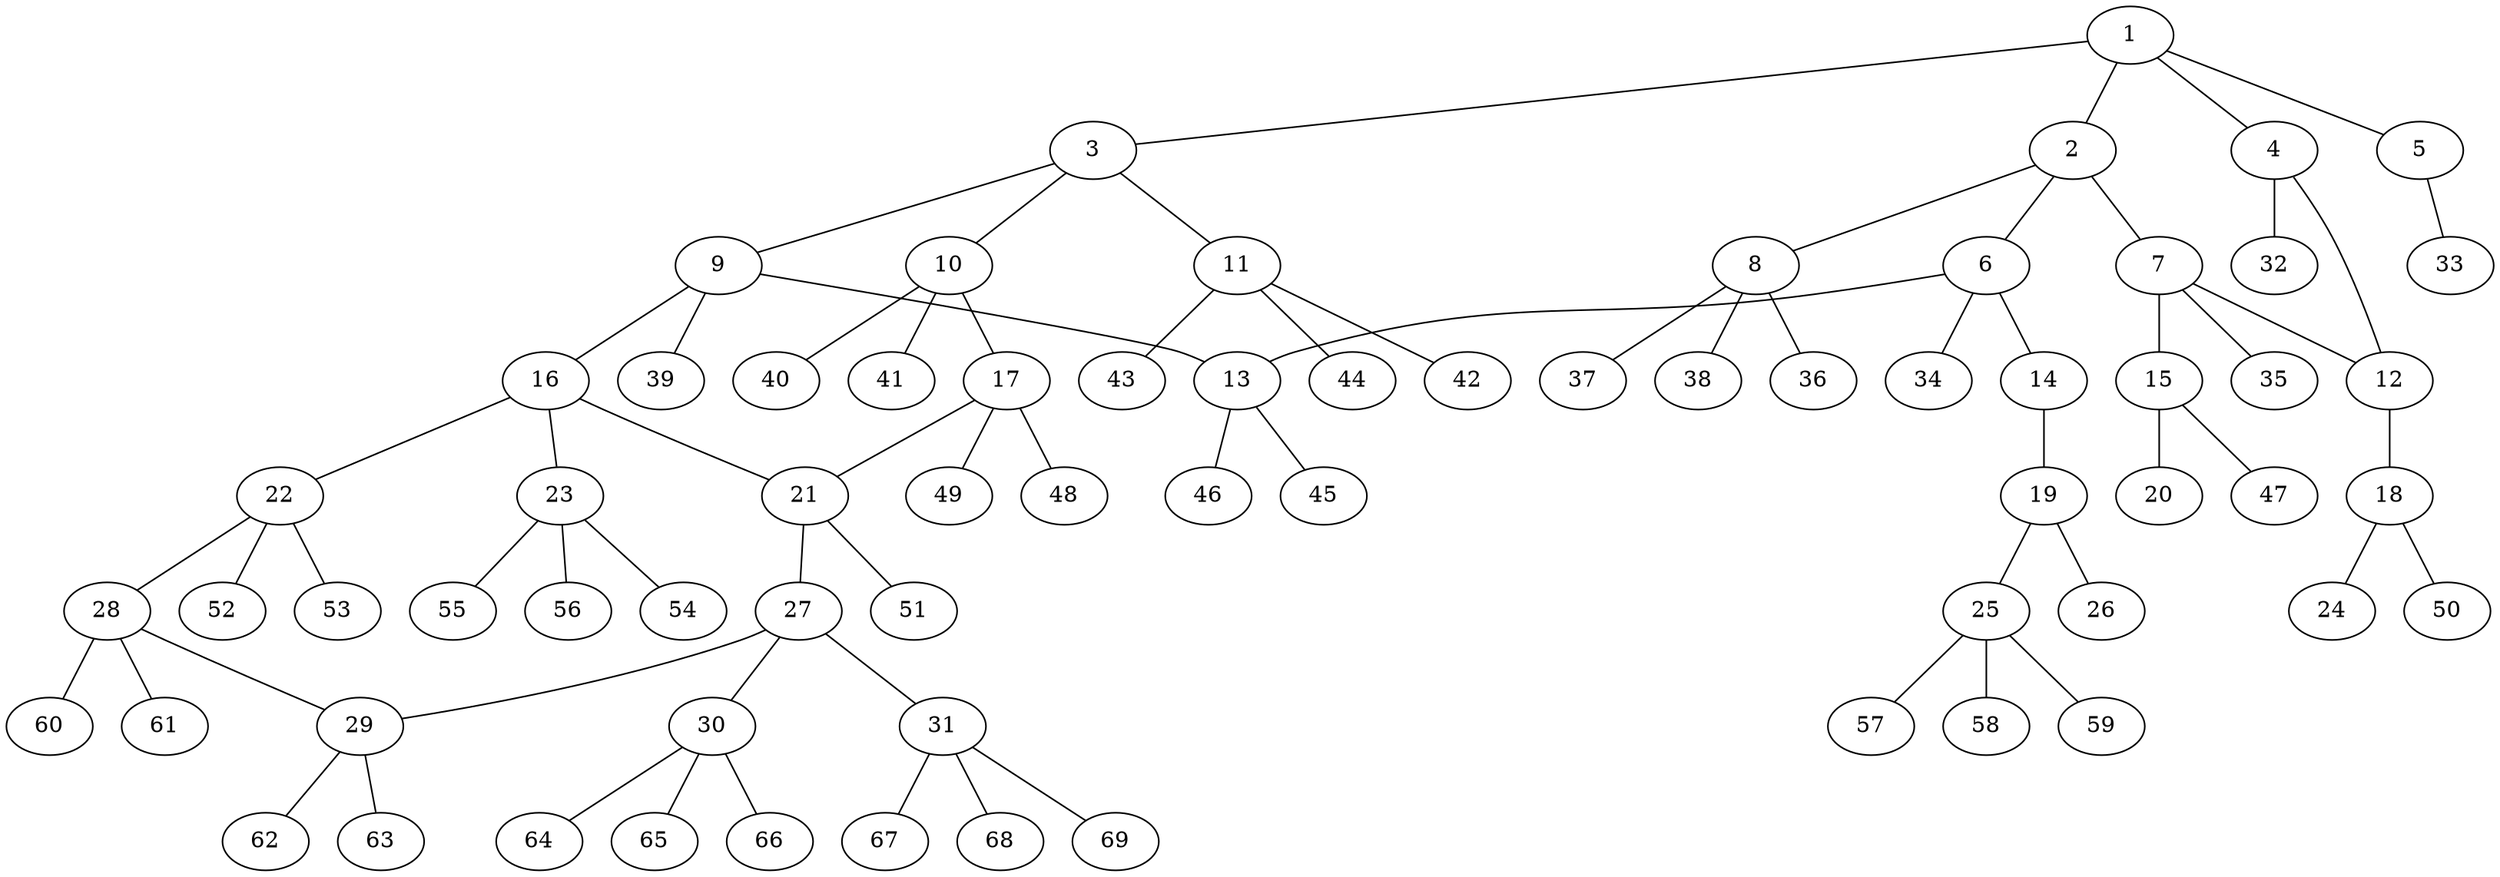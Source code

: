 graph molecule_3802 {
	1	 [chem=C];
	2	 [chem=C];
	1 -- 2	 [valence=1];
	3	 [chem=C];
	1 -- 3	 [valence=1];
	4	 [chem=C];
	1 -- 4	 [valence=1];
	5	 [chem=O];
	1 -- 5	 [valence=1];
	6	 [chem=C];
	2 -- 6	 [valence=1];
	7	 [chem=C];
	2 -- 7	 [valence=1];
	8	 [chem=C];
	2 -- 8	 [valence=1];
	9	 [chem=C];
	3 -- 9	 [valence=1];
	10	 [chem=C];
	3 -- 10	 [valence=1];
	11	 [chem=C];
	3 -- 11	 [valence=1];
	12	 [chem=C];
	4 -- 12	 [valence=2];
	32	 [chem=H];
	4 -- 32	 [valence=1];
	33	 [chem=H];
	5 -- 33	 [valence=1];
	13	 [chem=C];
	6 -- 13	 [valence=1];
	14	 [chem=O];
	6 -- 14	 [valence=1];
	34	 [chem=H];
	6 -- 34	 [valence=1];
	7 -- 12	 [valence=1];
	15	 [chem=C];
	7 -- 15	 [valence=1];
	35	 [chem=H];
	7 -- 35	 [valence=1];
	36	 [chem=H];
	8 -- 36	 [valence=1];
	37	 [chem=H];
	8 -- 37	 [valence=1];
	38	 [chem=H];
	8 -- 38	 [valence=1];
	9 -- 13	 [valence=1];
	16	 [chem=C];
	9 -- 16	 [valence=1];
	39	 [chem=H];
	9 -- 39	 [valence=1];
	17	 [chem=C];
	10 -- 17	 [valence=1];
	40	 [chem=H];
	10 -- 40	 [valence=1];
	41	 [chem=H];
	10 -- 41	 [valence=1];
	42	 [chem=H];
	11 -- 42	 [valence=1];
	43	 [chem=H];
	11 -- 43	 [valence=1];
	44	 [chem=H];
	11 -- 44	 [valence=1];
	18	 [chem=C];
	12 -- 18	 [valence=1];
	45	 [chem=H];
	13 -- 45	 [valence=1];
	46	 [chem=H];
	13 -- 46	 [valence=1];
	19	 [chem=C];
	14 -- 19	 [valence=1];
	20	 [chem=O];
	15 -- 20	 [valence=2];
	47	 [chem=H];
	15 -- 47	 [valence=1];
	21	 [chem=C];
	16 -- 21	 [valence=1];
	22	 [chem=C];
	16 -- 22	 [valence=1];
	23	 [chem=C];
	16 -- 23	 [valence=1];
	17 -- 21	 [valence=1];
	48	 [chem=H];
	17 -- 48	 [valence=1];
	49	 [chem=H];
	17 -- 49	 [valence=1];
	24	 [chem=O];
	18 -- 24	 [valence=2];
	50	 [chem=H];
	18 -- 50	 [valence=1];
	25	 [chem=C];
	19 -- 25	 [valence=1];
	26	 [chem=O];
	19 -- 26	 [valence=2];
	27	 [chem=C];
	21 -- 27	 [valence=1];
	51	 [chem=H];
	21 -- 51	 [valence=1];
	28	 [chem=C];
	22 -- 28	 [valence=1];
	52	 [chem=H];
	22 -- 52	 [valence=1];
	53	 [chem=H];
	22 -- 53	 [valence=1];
	54	 [chem=H];
	23 -- 54	 [valence=1];
	55	 [chem=H];
	23 -- 55	 [valence=1];
	56	 [chem=H];
	23 -- 56	 [valence=1];
	57	 [chem=H];
	25 -- 57	 [valence=1];
	58	 [chem=H];
	25 -- 58	 [valence=1];
	59	 [chem=H];
	25 -- 59	 [valence=1];
	29	 [chem=C];
	27 -- 29	 [valence=1];
	30	 [chem=C];
	27 -- 30	 [valence=1];
	31	 [chem=C];
	27 -- 31	 [valence=1];
	28 -- 29	 [valence=1];
	60	 [chem=H];
	28 -- 60	 [valence=1];
	61	 [chem=H];
	28 -- 61	 [valence=1];
	62	 [chem=H];
	29 -- 62	 [valence=1];
	63	 [chem=H];
	29 -- 63	 [valence=1];
	64	 [chem=H];
	30 -- 64	 [valence=1];
	65	 [chem=H];
	30 -- 65	 [valence=1];
	66	 [chem=H];
	30 -- 66	 [valence=1];
	67	 [chem=H];
	31 -- 67	 [valence=1];
	68	 [chem=H];
	31 -- 68	 [valence=1];
	69	 [chem=H];
	31 -- 69	 [valence=1];
}

